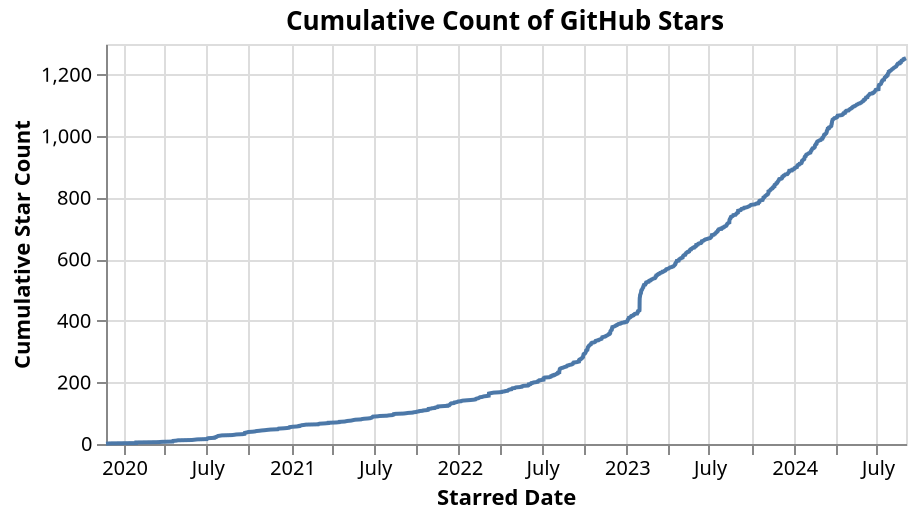 {"config": {"view": {"continuousWidth": 400, "continuousHeight": 300}}, "data": {"name": "data-1881de38b6dc4cc176175444768f9354"}, "mark": "line", "encoding": {"tooltip": [{"field": "starredAt", "title": "Date", "type": "temporal"}, {"field": "cumulative_count", "title": "Cumulative Count", "type": "quantitative"}], "x": {"axis": {"title": "Starred Date"}, "field": "starredAt", "type": "temporal"}, "y": {"axis": {"title": "Cumulative Star Count"}, "field": "cumulative_count", "type": "quantitative"}}, "height": 200, "title": "Cumulative Count of GitHub Stars", "transform": [{"window": [{"op": "count", "as": "cumulative_count"}], "sort": [{"field": "starredAt"}]}], "$schema": "https://vega.github.io/schema/vega-lite/v4.17.0.json", "datasets": {"data-1881de38b6dc4cc176175444768f9354": [{"starredAt": "2019-11-24T11:53:49+00:00"}, {"starredAt": "2019-12-02T17:43:54+00:00"}, {"starredAt": "2020-01-29T11:51:42+00:00"}, {"starredAt": "2020-01-29T15:34:41+00:00"}, {"starredAt": "2020-01-29T16:07:53+00:00"}, {"starredAt": "2020-03-16T15:19:39+00:00"}, {"starredAt": "2020-03-25T11:19:59+00:00"}, {"starredAt": "2020-04-18T02:05:04+00:00"}, {"starredAt": "2020-04-18T12:23:40+00:00"}, {"starredAt": "2020-04-18T19:17:12+00:00"}, {"starredAt": "2020-04-26T02:24:30+00:00"}, {"starredAt": "2020-04-28T17:20:31+00:00"}, {"starredAt": "2020-05-29T20:05:55+00:00"}, {"starredAt": "2020-06-04T17:29:19+00:00"}, {"starredAt": "2020-06-10T07:50:57+00:00"}, {"starredAt": "2020-07-01T03:54:42+00:00"}, {"starredAt": "2020-07-01T11:02:05+00:00"}, {"starredAt": "2020-07-02T08:12:09+00:00"}, {"starredAt": "2020-07-04T23:20:23+00:00"}, {"starredAt": "2020-07-17T10:14:14+00:00"}, {"starredAt": "2020-07-17T16:04:50+00:00"}, {"starredAt": "2020-07-20T22:41:55+00:00"}, {"starredAt": "2020-07-21T04:59:47+00:00"}, {"starredAt": "2020-07-23T02:08:31+00:00"}, {"starredAt": "2020-07-24T10:11:41+00:00"}, {"starredAt": "2020-07-25T11:46:58+00:00"}, {"starredAt": "2020-07-29T22:35:40+00:00"}, {"starredAt": "2020-08-03T03:24:00+00:00"}, {"starredAt": "2020-08-25T03:27:37+00:00"}, {"starredAt": "2020-08-30T13:59:05+00:00"}, {"starredAt": "2020-09-03T12:06:56+00:00"}, {"starredAt": "2020-09-17T09:02:50+00:00"}, {"starredAt": "2020-09-21T10:25:45+00:00"}, {"starredAt": "2020-09-21T13:32:43+00:00"}, {"starredAt": "2020-09-21T14:41:49+00:00"}, {"starredAt": "2020-09-21T20:22:27+00:00"}, {"starredAt": "2020-09-24T13:37:59+00:00"}, {"starredAt": "2020-09-27T19:31:02+00:00"}, {"starredAt": "2020-09-29T15:12:34+00:00"}, {"starredAt": "2020-10-09T08:32:19+00:00"}, {"starredAt": "2020-10-14T19:35:54+00:00"}, {"starredAt": "2020-10-16T18:42:21+00:00"}, {"starredAt": "2020-10-23T14:55:22+00:00"}, {"starredAt": "2020-10-28T17:22:25+00:00"}, {"starredAt": "2020-11-05T06:59:55+00:00"}, {"starredAt": "2020-11-10T19:29:33+00:00"}, {"starredAt": "2020-11-17T15:52:01+00:00"}, {"starredAt": "2020-12-03T03:41:34+00:00"}, {"starredAt": "2020-12-03T20:57:41+00:00"}, {"starredAt": "2020-12-04T16:46:02+00:00"}, {"starredAt": "2020-12-15T16:59:49+00:00"}, {"starredAt": "2020-12-23T07:43:05+00:00"}, {"starredAt": "2020-12-27T20:50:23+00:00"}, {"starredAt": "2020-12-29T09:57:35+00:00"}, {"starredAt": "2020-12-29T13:32:56+00:00"}, {"starredAt": "2021-01-04T02:42:34+00:00"}, {"starredAt": "2021-01-13T17:10:13+00:00"}, {"starredAt": "2021-01-18T13:34:47+00:00"}, {"starredAt": "2021-01-18T16:13:38+00:00"}, {"starredAt": "2021-01-22T09:49:44+00:00"}, {"starredAt": "2021-01-23T22:57:08+00:00"}, {"starredAt": "2021-01-29T12:54:24+00:00"}, {"starredAt": "2021-02-02T12:59:26+00:00"}, {"starredAt": "2021-03-01T03:33:12+00:00"}, {"starredAt": "2021-03-01T14:23:35+00:00"}, {"starredAt": "2021-03-04T01:59:25+00:00"}, {"starredAt": "2021-03-15T18:28:19+00:00"}, {"starredAt": "2021-03-23T09:41:47+00:00"}, {"starredAt": "2021-03-23T12:40:43+00:00"}, {"starredAt": "2021-04-09T14:20:32+00:00"}, {"starredAt": "2021-04-16T02:03:36+00:00"}, {"starredAt": "2021-04-16T09:42:59+00:00"}, {"starredAt": "2021-04-27T19:12:35+00:00"}, {"starredAt": "2021-04-30T13:59:48+00:00"}, {"starredAt": "2021-05-04T03:34:21+00:00"}, {"starredAt": "2021-05-11T09:09:34+00:00"}, {"starredAt": "2021-05-14T13:40:09+00:00"}, {"starredAt": "2021-05-17T07:51:43+00:00"}, {"starredAt": "2021-05-21T09:06:47+00:00"}, {"starredAt": "2021-06-02T11:15:21+00:00"}, {"starredAt": "2021-06-04T03:37:28+00:00"}, {"starredAt": "2021-06-08T16:16:45+00:00"}, {"starredAt": "2021-06-17T09:38:35+00:00"}, {"starredAt": "2021-06-22T19:16:52+00:00"}, {"starredAt": "2021-06-24T07:54:38+00:00"}, {"starredAt": "2021-06-26T08:39:19+00:00"}, {"starredAt": "2021-06-26T20:10:33+00:00"}, {"starredAt": "2021-06-27T12:20:28+00:00"}, {"starredAt": "2021-06-28T08:03:05+00:00"}, {"starredAt": "2021-07-08T17:26:29+00:00"}, {"starredAt": "2021-07-12T22:54:23+00:00"}, {"starredAt": "2021-07-29T05:53:50+00:00"}, {"starredAt": "2021-08-01T19:22:36+00:00"}, {"starredAt": "2021-08-09T21:31:21+00:00"}, {"starredAt": "2021-08-11T17:02:26+00:00"}, {"starredAt": "2021-08-11T17:02:51+00:00"}, {"starredAt": "2021-08-12T06:11:47+00:00"}, {"starredAt": "2021-08-16T13:14:11+00:00"}, {"starredAt": "2021-09-03T09:38:27+00:00"}, {"starredAt": "2021-09-08T15:26:04+00:00"}, {"starredAt": "2021-09-12T23:18:35+00:00"}, {"starredAt": "2021-09-23T05:47:53+00:00"}, {"starredAt": "2021-09-24T14:01:24+00:00"}, {"starredAt": "2021-09-30T19:12:20+00:00"}, {"starredAt": "2021-10-01T21:07:44+00:00"}, {"starredAt": "2021-10-06T10:55:06+00:00"}, {"starredAt": "2021-10-07T08:29:10+00:00"}, {"starredAt": "2021-10-14T17:38:05+00:00"}, {"starredAt": "2021-10-15T20:34:22+00:00"}, {"starredAt": "2021-10-23T03:26:41+00:00"}, {"starredAt": "2021-10-26T21:23:17+00:00"}, {"starredAt": "2021-10-27T08:26:14+00:00"}, {"starredAt": "2021-10-27T11:20:06+00:00"}, {"starredAt": "2021-10-27T14:33:28+00:00"}, {"starredAt": "2021-11-01T20:50:50+00:00"}, {"starredAt": "2021-11-03T11:05:52+00:00"}, {"starredAt": "2021-11-10T01:40:26+00:00"}, {"starredAt": "2021-11-10T09:41:12+00:00"}, {"starredAt": "2021-11-12T21:15:57+00:00"}, {"starredAt": "2021-11-16T10:32:17+00:00"}, {"starredAt": "2021-11-16T16:08:38+00:00"}, {"starredAt": "2021-11-17T02:34:19+00:00"}, {"starredAt": "2021-11-26T17:06:46+00:00"}, {"starredAt": "2021-12-07T19:20:15+00:00"}, {"starredAt": "2021-12-07T23:16:44+00:00"}, {"starredAt": "2021-12-11T22:59:25+00:00"}, {"starredAt": "2021-12-12T13:34:49+00:00"}, {"starredAt": "2021-12-12T23:09:20+00:00"}, {"starredAt": "2021-12-13T14:54:41+00:00"}, {"starredAt": "2021-12-14T14:15:57+00:00"}, {"starredAt": "2021-12-14T19:51:50+00:00"}, {"starredAt": "2021-12-15T20:23:36+00:00"}, {"starredAt": "2021-12-21T22:27:59+00:00"}, {"starredAt": "2021-12-23T07:52:29+00:00"}, {"starredAt": "2021-12-23T12:21:48+00:00"}, {"starredAt": "2021-12-27T14:20:13+00:00"}, {"starredAt": "2021-12-29T18:12:51+00:00"}, {"starredAt": "2021-12-30T16:51:38+00:00"}, {"starredAt": "2022-01-06T15:38:56+00:00"}, {"starredAt": "2022-01-07T06:59:20+00:00"}, {"starredAt": "2022-01-10T11:04:09+00:00"}, {"starredAt": "2022-01-18T16:22:18+00:00"}, {"starredAt": "2022-01-27T16:08:46+00:00"}, {"starredAt": "2022-02-03T07:31:37+00:00"}, {"starredAt": "2022-02-07T02:55:14+00:00"}, {"starredAt": "2022-02-07T20:54:41+00:00"}, {"starredAt": "2022-02-08T05:41:19+00:00"}, {"starredAt": "2022-02-10T14:37:52+00:00"}, {"starredAt": "2022-02-13T12:17:43+00:00"}, {"starredAt": "2022-02-14T16:10:24+00:00"}, {"starredAt": "2022-02-15T12:14:28+00:00"}, {"starredAt": "2022-02-16T18:07:26+00:00"}, {"starredAt": "2022-02-21T15:43:24+00:00"}, {"starredAt": "2022-02-23T04:55:01+00:00"}, {"starredAt": "2022-02-25T16:55:23+00:00"}, {"starredAt": "2022-03-03T19:28:58+00:00"}, {"starredAt": "2022-03-07T17:09:38+00:00"}, {"starredAt": "2022-03-07T17:16:33+00:00"}, {"starredAt": "2022-03-07T19:58:05+00:00"}, {"starredAt": "2022-03-07T20:02:28+00:00"}, {"starredAt": "2022-03-07T20:05:50+00:00"}, {"starredAt": "2022-03-08T03:51:10+00:00"}, {"starredAt": "2022-03-08T07:08:21+00:00"}, {"starredAt": "2022-03-08T08:13:51+00:00"}, {"starredAt": "2022-03-11T11:30:04+00:00"}, {"starredAt": "2022-03-15T00:57:10+00:00"}, {"starredAt": "2022-03-18T13:52:03+00:00"}, {"starredAt": "2022-03-30T06:38:29+00:00"}, {"starredAt": "2022-04-05T11:57:49+00:00"}, {"starredAt": "2022-04-06T04:14:58+00:00"}, {"starredAt": "2022-04-11T15:11:20+00:00"}, {"starredAt": "2022-04-12T15:42:38+00:00"}, {"starredAt": "2022-04-17T22:28:53+00:00"}, {"starredAt": "2022-04-18T14:37:04+00:00"}, {"starredAt": "2022-04-19T07:19:17+00:00"}, {"starredAt": "2022-04-20T12:12:24+00:00"}, {"starredAt": "2022-04-22T06:46:07+00:00"}, {"starredAt": "2022-04-26T05:59:49+00:00"}, {"starredAt": "2022-04-26T12:25:07+00:00"}, {"starredAt": "2022-04-27T14:44:24+00:00"}, {"starredAt": "2022-04-28T07:28:25+00:00"}, {"starredAt": "2022-05-03T20:44:24+00:00"}, {"starredAt": "2022-05-04T13:46:29+00:00"}, {"starredAt": "2022-05-06T08:30:32+00:00"}, {"starredAt": "2022-05-14T09:05:24+00:00"}, {"starredAt": "2022-05-18T11:55:02+00:00"}, {"starredAt": "2022-05-18T14:59:54+00:00"}, {"starredAt": "2022-05-20T08:51:00+00:00"}, {"starredAt": "2022-05-22T10:47:44+00:00"}, {"starredAt": "2022-06-01T16:30:58+00:00"}, {"starredAt": "2022-06-02T21:47:15+00:00"}, {"starredAt": "2022-06-03T02:41:52+00:00"}, {"starredAt": "2022-06-03T09:59:42+00:00"}, {"starredAt": "2022-06-03T10:16:04+00:00"}, {"starredAt": "2022-06-07T05:11:00+00:00"}, {"starredAt": "2022-06-07T13:51:04+00:00"}, {"starredAt": "2022-06-08T21:21:53+00:00"}, {"starredAt": "2022-06-09T01:11:20+00:00"}, {"starredAt": "2022-06-12T14:10:57+00:00"}, {"starredAt": "2022-06-13T10:05:25+00:00"}, {"starredAt": "2022-06-18T16:26:35+00:00"}, {"starredAt": "2022-06-22T01:37:51+00:00"}, {"starredAt": "2022-06-22T03:36:33+00:00"}, {"starredAt": "2022-06-22T16:18:51+00:00"}, {"starredAt": "2022-06-24T18:15:09+00:00"}, {"starredAt": "2022-06-24T20:16:11+00:00"}, {"starredAt": "2022-06-25T15:11:40+00:00"}, {"starredAt": "2022-06-30T22:03:32+00:00"}, {"starredAt": "2022-07-05T06:13:35+00:00"}, {"starredAt": "2022-07-05T06:42:30+00:00"}, {"starredAt": "2022-07-05T08:57:23+00:00"}, {"starredAt": "2022-07-05T09:07:52+00:00"}, {"starredAt": "2022-07-05T11:51:33+00:00"}, {"starredAt": "2022-07-05T11:52:07+00:00"}, {"starredAt": "2022-07-06T18:12:01+00:00"}, {"starredAt": "2022-07-07T16:41:11+00:00"}, {"starredAt": "2022-07-18T00:14:56+00:00"}, {"starredAt": "2022-07-19T23:47:35+00:00"}, {"starredAt": "2022-07-21T20:45:36+00:00"}, {"starredAt": "2022-07-22T10:44:23+00:00"}, {"starredAt": "2022-07-22T10:50:22+00:00"}, {"starredAt": "2022-07-25T12:30:09+00:00"}, {"starredAt": "2022-07-25T13:55:59+00:00"}, {"starredAt": "2022-07-28T14:58:48+00:00"}, {"starredAt": "2022-07-28T17:21:58+00:00"}, {"starredAt": "2022-07-31T16:12:36+00:00"}, {"starredAt": "2022-08-02T04:05:24+00:00"}, {"starredAt": "2022-08-02T14:29:08+00:00"}, {"starredAt": "2022-08-04T20:10:58+00:00"}, {"starredAt": "2022-08-04T20:21:46+00:00"}, {"starredAt": "2022-08-05T14:03:30+00:00"}, {"starredAt": "2022-08-05T17:46:15+00:00"}, {"starredAt": "2022-08-08T12:41:41+00:00"}, {"starredAt": "2022-08-08T12:54:32+00:00"}, {"starredAt": "2022-08-08T16:31:13+00:00"}, {"starredAt": "2022-08-08T17:28:33+00:00"}, {"starredAt": "2022-08-08T21:06:33+00:00"}, {"starredAt": "2022-08-08T21:56:35+00:00"}, {"starredAt": "2022-08-08T23:57:36+00:00"}, {"starredAt": "2022-08-09T04:33:11+00:00"}, {"starredAt": "2022-08-09T11:20:33+00:00"}, {"starredAt": "2022-08-09T13:12:08+00:00"}, {"starredAt": "2022-08-09T17:39:24+00:00"}, {"starredAt": "2022-08-09T19:57:25+00:00"}, {"starredAt": "2022-08-10T10:31:42+00:00"}, {"starredAt": "2022-08-12T16:10:25+00:00"}, {"starredAt": "2022-08-13T12:55:40+00:00"}, {"starredAt": "2022-08-16T22:28:38+00:00"}, {"starredAt": "2022-08-18T00:54:42+00:00"}, {"starredAt": "2022-08-19T18:56:57+00:00"}, {"starredAt": "2022-08-22T02:26:47+00:00"}, {"starredAt": "2022-08-24T12:00:19+00:00"}, {"starredAt": "2022-08-25T06:56:44+00:00"}, {"starredAt": "2022-08-25T09:06:19+00:00"}, {"starredAt": "2022-08-26T07:20:28+00:00"}, {"starredAt": "2022-08-29T14:22:02+00:00"}, {"starredAt": "2022-08-30T17:22:33+00:00"}, {"starredAt": "2022-09-03T10:49:08+00:00"}, {"starredAt": "2022-09-05T13:12:46+00:00"}, {"starredAt": "2022-09-06T16:06:47+00:00"}, {"starredAt": "2022-09-06T17:23:31+00:00"}, {"starredAt": "2022-09-07T13:20:53+00:00"}, {"starredAt": "2022-09-07T20:27:29+00:00"}, {"starredAt": "2022-09-09T16:37:02+00:00"}, {"starredAt": "2022-09-09T19:46:48+00:00"}, {"starredAt": "2022-09-15T13:38:50+00:00"}, {"starredAt": "2022-09-18T04:09:16+00:00"}, {"starredAt": "2022-09-20T11:38:35+00:00"}, {"starredAt": "2022-09-20T12:21:37+00:00"}, {"starredAt": "2022-09-20T12:46:55+00:00"}, {"starredAt": "2022-09-20T13:07:34+00:00"}, {"starredAt": "2022-09-20T16:09:21+00:00"}, {"starredAt": "2022-09-20T17:23:28+00:00"}, {"starredAt": "2022-09-21T04:40:52+00:00"}, {"starredAt": "2022-09-24T05:46:56+00:00"}, {"starredAt": "2022-09-24T20:56:19+00:00"}, {"starredAt": "2022-09-24T22:44:41+00:00"}, {"starredAt": "2022-09-26T12:11:08+00:00"}, {"starredAt": "2022-09-26T17:35:10+00:00"}, {"starredAt": "2022-09-27T11:21:22+00:00"}, {"starredAt": "2022-09-28T09:51:23+00:00"}, {"starredAt": "2022-09-28T12:10:02+00:00"}, {"starredAt": "2022-09-29T09:46:05+00:00"}, {"starredAt": "2022-09-29T09:59:37+00:00"}, {"starredAt": "2022-09-29T13:09:40+00:00"}, {"starredAt": "2022-09-29T15:48:59+00:00"}, {"starredAt": "2022-09-29T20:20:57+00:00"}, {"starredAt": "2022-09-30T04:51:18+00:00"}, {"starredAt": "2022-09-30T05:38:06+00:00"}, {"starredAt": "2022-09-30T08:50:09+00:00"}, {"starredAt": "2022-09-30T10:16:47+00:00"}, {"starredAt": "2022-09-30T16:43:21+00:00"}, {"starredAt": "2022-10-01T10:20:32+00:00"}, {"starredAt": "2022-10-03T13:22:31+00:00"}, {"starredAt": "2022-10-04T01:14:58+00:00"}, {"starredAt": "2022-10-04T09:38:13+00:00"}, {"starredAt": "2022-10-04T18:33:24+00:00"}, {"starredAt": "2022-10-05T05:30:23+00:00"}, {"starredAt": "2022-10-05T09:43:09+00:00"}, {"starredAt": "2022-10-05T14:07:31+00:00"}, {"starredAt": "2022-10-05T22:25:43+00:00"}, {"starredAt": "2022-10-06T01:24:35+00:00"}, {"starredAt": "2022-10-06T01:39:18+00:00"}, {"starredAt": "2022-10-06T03:27:33+00:00"}, {"starredAt": "2022-10-06T19:28:09+00:00"}, {"starredAt": "2022-10-08T21:22:15+00:00"}, {"starredAt": "2022-10-09T00:41:29+00:00"}, {"starredAt": "2022-10-09T04:21:32+00:00"}, {"starredAt": "2022-10-09T06:36:29+00:00"}, {"starredAt": "2022-10-09T07:13:28+00:00"}, {"starredAt": "2022-10-09T15:22:53+00:00"}, {"starredAt": "2022-10-09T15:30:39+00:00"}, {"starredAt": "2022-10-09T17:03:41+00:00"}, {"starredAt": "2022-10-09T21:30:54+00:00"}, {"starredAt": "2022-10-10T02:47:23+00:00"}, {"starredAt": "2022-10-11T00:42:12+00:00"}, {"starredAt": "2022-10-11T14:01:16+00:00"}, {"starredAt": "2022-10-11T19:10:43+00:00"}, {"starredAt": "2022-10-12T09:11:54+00:00"}, {"starredAt": "2022-10-12T15:04:40+00:00"}, {"starredAt": "2022-10-13T13:47:53+00:00"}, {"starredAt": "2022-10-14T14:44:42+00:00"}, {"starredAt": "2022-10-15T04:41:13+00:00"}, {"starredAt": "2022-10-16T12:04:29+00:00"}, {"starredAt": "2022-10-16T15:38:04+00:00"}, {"starredAt": "2022-10-17T00:35:39+00:00"}, {"starredAt": "2022-10-17T14:16:31+00:00"}, {"starredAt": "2022-10-17T14:38:30+00:00"}, {"starredAt": "2022-10-18T14:07:40+00:00"}, {"starredAt": "2022-10-22T19:25:23+00:00"}, {"starredAt": "2022-10-24T16:32:48+00:00"}, {"starredAt": "2022-10-25T19:03:54+00:00"}, {"starredAt": "2022-10-25T23:43:08+00:00"}, {"starredAt": "2022-10-26T16:09:58+00:00"}, {"starredAt": "2022-10-26T20:48:56+00:00"}, {"starredAt": "2022-10-28T22:15:08+00:00"}, {"starredAt": "2022-11-01T12:13:28+00:00"}, {"starredAt": "2022-11-01T18:32:22+00:00"}, {"starredAt": "2022-11-03T12:42:17+00:00"}, {"starredAt": "2022-11-05T15:40:55+00:00"}, {"starredAt": "2022-11-06T22:56:25+00:00"}, {"starredAt": "2022-11-08T22:07:38+00:00"}, {"starredAt": "2022-11-09T04:20:58+00:00"}, {"starredAt": "2022-11-09T06:38:59+00:00"}, {"starredAt": "2022-11-09T16:29:37+00:00"}, {"starredAt": "2022-11-10T09:45:39+00:00"}, {"starredAt": "2022-11-10T13:13:00+00:00"}, {"starredAt": "2022-11-12T21:07:11+00:00"}, {"starredAt": "2022-11-16T09:29:50+00:00"}, {"starredAt": "2022-11-17T16:54:38+00:00"}, {"starredAt": "2022-11-18T00:03:22+00:00"}, {"starredAt": "2022-11-19T09:56:37+00:00"}, {"starredAt": "2022-11-21T01:16:36+00:00"}, {"starredAt": "2022-11-22T02:06:40+00:00"}, {"starredAt": "2022-11-22T20:30:14+00:00"}, {"starredAt": "2022-11-24T10:55:09+00:00"}, {"starredAt": "2022-11-24T11:00:28+00:00"}, {"starredAt": "2022-11-24T21:08:51+00:00"}, {"starredAt": "2022-11-27T04:45:18+00:00"}, {"starredAt": "2022-11-27T14:35:40+00:00"}, {"starredAt": "2022-11-27T16:38:48+00:00"}, {"starredAt": "2022-11-27T18:36:26+00:00"}, {"starredAt": "2022-11-27T18:49:03+00:00"}, {"starredAt": "2022-11-27T19:57:32+00:00"}, {"starredAt": "2022-11-27T20:20:16+00:00"}, {"starredAt": "2022-11-27T23:48:20+00:00"}, {"starredAt": "2022-11-28T06:06:29+00:00"}, {"starredAt": "2022-11-28T21:28:09+00:00"}, {"starredAt": "2022-11-29T13:58:42+00:00"}, {"starredAt": "2022-11-29T19:14:37+00:00"}, {"starredAt": "2022-12-01T00:46:35+00:00"}, {"starredAt": "2022-12-01T07:12:43+00:00"}, {"starredAt": "2022-12-01T08:32:17+00:00"}, {"starredAt": "2022-12-01T09:23:51+00:00"}, {"starredAt": "2022-12-01T13:05:40+00:00"}, {"starredAt": "2022-12-01T14:34:52+00:00"}, {"starredAt": "2022-12-01T14:43:30+00:00"}, {"starredAt": "2022-12-01T20:36:04+00:00"}, {"starredAt": "2022-12-02T07:07:05+00:00"}, {"starredAt": "2022-12-02T09:16:16+00:00"}, {"starredAt": "2022-12-04T15:58:38+00:00"}, {"starredAt": "2022-12-06T12:40:49+00:00"}, {"starredAt": "2022-12-07T22:54:58+00:00"}, {"starredAt": "2022-12-09T04:01:15+00:00"}, {"starredAt": "2022-12-09T16:58:41+00:00"}, {"starredAt": "2022-12-11T19:30:52+00:00"}, {"starredAt": "2022-12-11T22:47:19+00:00"}, {"starredAt": "2022-12-13T04:53:59+00:00"}, {"starredAt": "2022-12-14T18:10:14+00:00"}, {"starredAt": "2022-12-15T12:31:05+00:00"}, {"starredAt": "2022-12-19T18:35:24+00:00"}, {"starredAt": "2022-12-21T05:07:05+00:00"}, {"starredAt": "2022-12-21T08:06:28+00:00"}, {"starredAt": "2022-12-23T09:39:14+00:00"}, {"starredAt": "2022-12-28T15:09:46+00:00"}, {"starredAt": "2022-12-28T23:19:19+00:00"}, {"starredAt": "2023-01-02T15:40:42+00:00"}, {"starredAt": "2023-01-03T08:54:35+00:00"}, {"starredAt": "2023-01-03T17:59:49+00:00"}, {"starredAt": "2023-01-03T20:02:55+00:00"}, {"starredAt": "2023-01-04T04:10:30+00:00"}, {"starredAt": "2023-01-04T14:59:51+00:00"}, {"starredAt": "2023-01-04T16:47:02+00:00"}, {"starredAt": "2023-01-04T22:11:06+00:00"}, {"starredAt": "2023-01-05T12:45:50+00:00"}, {"starredAt": "2023-01-06T06:02:31+00:00"}, {"starredAt": "2023-01-06T10:27:36+00:00"}, {"starredAt": "2023-01-07T01:26:43+00:00"}, {"starredAt": "2023-01-07T06:28:04+00:00"}, {"starredAt": "2023-01-07T08:16:43+00:00"}, {"starredAt": "2023-01-09T14:17:20+00:00"}, {"starredAt": "2023-01-10T16:25:45+00:00"}, {"starredAt": "2023-01-10T20:26:46+00:00"}, {"starredAt": "2023-01-12T01:03:56+00:00"}, {"starredAt": "2023-01-12T07:11:58+00:00"}, {"starredAt": "2023-01-12T15:10:05+00:00"}, {"starredAt": "2023-01-15T23:37:04+00:00"}, {"starredAt": "2023-01-17T08:23:17+00:00"}, {"starredAt": "2023-01-17T10:57:10+00:00"}, {"starredAt": "2023-01-17T13:49:34+00:00"}, {"starredAt": "2023-01-18T22:17:57+00:00"}, {"starredAt": "2023-01-20T05:54:37+00:00"}, {"starredAt": "2023-01-20T12:58:53+00:00"}, {"starredAt": "2023-01-25T05:22:13+00:00"}, {"starredAt": "2023-01-25T08:45:37+00:00"}, {"starredAt": "2023-01-25T12:20:12+00:00"}, {"starredAt": "2023-01-25T18:26:08+00:00"}, {"starredAt": "2023-01-26T19:38:03+00:00"}, {"starredAt": "2023-01-26T20:13:50+00:00"}, {"starredAt": "2023-01-26T21:15:45+00:00"}, {"starredAt": "2023-01-26T22:36:21+00:00"}, {"starredAt": "2023-01-27T05:53:37+00:00"}, {"starredAt": "2023-01-28T21:16:54+00:00"}, {"starredAt": "2023-01-30T09:52:17+00:00"}, {"starredAt": "2023-01-30T13:14:05+00:00"}, {"starredAt": "2023-01-30T13:42:16+00:00"}, {"starredAt": "2023-01-30T13:57:59+00:00"}, {"starredAt": "2023-01-30T14:16:20+00:00"}, {"starredAt": "2023-01-30T14:24:29+00:00"}, {"starredAt": "2023-01-30T14:48:11+00:00"}, {"starredAt": "2023-01-30T15:02:57+00:00"}, {"starredAt": "2023-01-30T15:30:35+00:00"}, {"starredAt": "2023-01-30T15:32:51+00:00"}, {"starredAt": "2023-01-30T15:40:47+00:00"}, {"starredAt": "2023-01-30T15:42:16+00:00"}, {"starredAt": "2023-01-30T15:53:29+00:00"}, {"starredAt": "2023-01-30T16:00:47+00:00"}, {"starredAt": "2023-01-30T16:02:17+00:00"}, {"starredAt": "2023-01-30T16:07:43+00:00"}, {"starredAt": "2023-01-30T16:13:02+00:00"}, {"starredAt": "2023-01-30T16:24:56+00:00"}, {"starredAt": "2023-01-30T16:50:37+00:00"}, {"starredAt": "2023-01-30T17:16:36+00:00"}, {"starredAt": "2023-01-30T17:19:09+00:00"}, {"starredAt": "2023-01-30T17:24:38+00:00"}, {"starredAt": "2023-01-30T17:28:59+00:00"}, {"starredAt": "2023-01-30T17:40:55+00:00"}, {"starredAt": "2023-01-30T17:50:31+00:00"}, {"starredAt": "2023-01-30T17:52:28+00:00"}, {"starredAt": "2023-01-30T17:58:11+00:00"}, {"starredAt": "2023-01-30T17:59:09+00:00"}, {"starredAt": "2023-01-30T19:01:10+00:00"}, {"starredAt": "2023-01-30T19:05:27+00:00"}, {"starredAt": "2023-01-30T19:06:47+00:00"}, {"starredAt": "2023-01-30T19:22:42+00:00"}, {"starredAt": "2023-01-30T19:30:27+00:00"}, {"starredAt": "2023-01-30T19:57:08+00:00"}, {"starredAt": "2023-01-30T20:43:21+00:00"}, {"starredAt": "2023-01-30T21:06:08+00:00"}, {"starredAt": "2023-01-30T21:39:39+00:00"}, {"starredAt": "2023-01-30T22:07:24+00:00"}, {"starredAt": "2023-01-30T23:01:41+00:00"}, {"starredAt": "2023-01-30T23:34:02+00:00"}, {"starredAt": "2023-01-31T00:49:20+00:00"}, {"starredAt": "2023-01-31T01:03:13+00:00"}, {"starredAt": "2023-01-31T04:50:47+00:00"}, {"starredAt": "2023-01-31T07:33:17+00:00"}, {"starredAt": "2023-01-31T10:46:13+00:00"}, {"starredAt": "2023-01-31T12:14:03+00:00"}, {"starredAt": "2023-01-31T15:24:18+00:00"}, {"starredAt": "2023-01-31T16:34:15+00:00"}, {"starredAt": "2023-01-31T17:02:42+00:00"}, {"starredAt": "2023-01-31T17:15:54+00:00"}, {"starredAt": "2023-01-31T19:28:33+00:00"}, {"starredAt": "2023-02-01T04:54:34+00:00"}, {"starredAt": "2023-02-01T07:25:36+00:00"}, {"starredAt": "2023-02-01T15:05:11+00:00"}, {"starredAt": "2023-02-01T19:17:08+00:00"}, {"starredAt": "2023-02-01T23:43:11+00:00"}, {"starredAt": "2023-02-02T14:37:51+00:00"}, {"starredAt": "2023-02-02T15:55:02+00:00"}, {"starredAt": "2023-02-02T16:30:02+00:00"}, {"starredAt": "2023-02-02T20:29:49+00:00"}, {"starredAt": "2023-02-02T21:54:59+00:00"}, {"starredAt": "2023-02-03T02:22:18+00:00"}, {"starredAt": "2023-02-03T02:32:26+00:00"}, {"starredAt": "2023-02-03T02:46:49+00:00"}, {"starredAt": "2023-02-03T05:59:35+00:00"}, {"starredAt": "2023-02-03T13:34:11+00:00"}, {"starredAt": "2023-02-03T18:00:59+00:00"}, {"starredAt": "2023-02-04T18:28:15+00:00"}, {"starredAt": "2023-02-04T22:32:56+00:00"}, {"starredAt": "2023-02-05T10:46:29+00:00"}, {"starredAt": "2023-02-05T12:49:45+00:00"}, {"starredAt": "2023-02-05T21:45:11+00:00"}, {"starredAt": "2023-02-06T07:04:18+00:00"}, {"starredAt": "2023-02-06T13:15:09+00:00"}, {"starredAt": "2023-02-06T19:12:09+00:00"}, {"starredAt": "2023-02-07T13:55:17+00:00"}, {"starredAt": "2023-02-07T14:13:17+00:00"}, {"starredAt": "2023-02-07T22:04:07+00:00"}, {"starredAt": "2023-02-07T22:24:04+00:00"}, {"starredAt": "2023-02-08T10:30:39+00:00"}, {"starredAt": "2023-02-08T14:39:50+00:00"}, {"starredAt": "2023-02-08T14:57:55+00:00"}, {"starredAt": "2023-02-08T23:16:56+00:00"}, {"starredAt": "2023-02-09T05:12:01+00:00"}, {"starredAt": "2023-02-11T16:58:49+00:00"}, {"starredAt": "2023-02-11T18:29:28+00:00"}, {"starredAt": "2023-02-12T21:13:00+00:00"}, {"starredAt": "2023-02-13T08:51:41+00:00"}, {"starredAt": "2023-02-13T08:54:00+00:00"}, {"starredAt": "2023-02-13T12:13:18+00:00"}, {"starredAt": "2023-02-13T13:15:29+00:00"}, {"starredAt": "2023-02-13T20:34:03+00:00"}, {"starredAt": "2023-02-15T17:07:51+00:00"}, {"starredAt": "2023-02-18T13:51:47+00:00"}, {"starredAt": "2023-02-18T14:16:21+00:00"}, {"starredAt": "2023-02-19T19:02:56+00:00"}, {"starredAt": "2023-02-21T10:57:22+00:00"}, {"starredAt": "2023-02-21T11:27:39+00:00"}, {"starredAt": "2023-02-23T17:21:38+00:00"}, {"starredAt": "2023-02-23T20:48:05+00:00"}, {"starredAt": "2023-02-24T17:23:50+00:00"}, {"starredAt": "2023-02-26T07:44:32+00:00"}, {"starredAt": "2023-02-27T19:24:06+00:00"}, {"starredAt": "2023-02-28T18:09:05+00:00"}, {"starredAt": "2023-03-02T12:52:56+00:00"}, {"starredAt": "2023-03-05T05:59:22+00:00"}, {"starredAt": "2023-03-05T20:52:48+00:00"}, {"starredAt": "2023-03-05T22:47:53+00:00"}, {"starredAt": "2023-03-06T11:56:08+00:00"}, {"starredAt": "2023-03-06T14:03:56+00:00"}, {"starredAt": "2023-03-06T15:47:39+00:00"}, {"starredAt": "2023-03-07T17:32:58+00:00"}, {"starredAt": "2023-03-07T20:56:24+00:00"}, {"starredAt": "2023-03-08T04:25:59+00:00"}, {"starredAt": "2023-03-08T06:22:02+00:00"}, {"starredAt": "2023-03-10T14:22:21+00:00"}, {"starredAt": "2023-03-11T08:11:49+00:00"}, {"starredAt": "2023-03-11T10:47:30+00:00"}, {"starredAt": "2023-03-13T05:56:54+00:00"}, {"starredAt": "2023-03-13T08:08:33+00:00"}, {"starredAt": "2023-03-15T10:20:25+00:00"}, {"starredAt": "2023-03-15T15:52:30+00:00"}, {"starredAt": "2023-03-16T06:57:30+00:00"}, {"starredAt": "2023-03-19T05:49:42+00:00"}, {"starredAt": "2023-03-20T16:18:18+00:00"}, {"starredAt": "2023-03-20T17:24:26+00:00"}, {"starredAt": "2023-03-21T05:27:31+00:00"}, {"starredAt": "2023-03-24T16:49:05+00:00"}, {"starredAt": "2023-03-25T17:58:46+00:00"}, {"starredAt": "2023-03-26T04:42:55+00:00"}, {"starredAt": "2023-03-28T04:24:29+00:00"}, {"starredAt": "2023-03-28T08:58:23+00:00"}, {"starredAt": "2023-03-28T15:55:02+00:00"}, {"starredAt": "2023-03-29T11:33:01+00:00"}, {"starredAt": "2023-03-29T21:18:36+00:00"}, {"starredAt": "2023-04-01T02:28:09+00:00"}, {"starredAt": "2023-04-03T13:06:34+00:00"}, {"starredAt": "2023-04-04T10:16:33+00:00"}, {"starredAt": "2023-04-05T08:44:49+00:00"}, {"starredAt": "2023-04-06T09:02:30+00:00"}, {"starredAt": "2023-04-07T10:20:42+00:00"}, {"starredAt": "2023-04-10T16:37:09+00:00"}, {"starredAt": "2023-04-11T12:17:56+00:00"}, {"starredAt": "2023-04-14T02:23:27+00:00"}, {"starredAt": "2023-04-14T19:08:22+00:00"}, {"starredAt": "2023-04-15T08:39:52+00:00"}, {"starredAt": "2023-04-16T06:35:07+00:00"}, {"starredAt": "2023-04-16T18:25:34+00:00"}, {"starredAt": "2023-04-17T10:27:19+00:00"}, {"starredAt": "2023-04-18T01:41:26+00:00"}, {"starredAt": "2023-04-18T02:06:45+00:00"}, {"starredAt": "2023-04-18T17:58:06+00:00"}, {"starredAt": "2023-04-18T18:16:46+00:00"}, {"starredAt": "2023-04-18T18:41:15+00:00"}, {"starredAt": "2023-04-19T10:09:22+00:00"}, {"starredAt": "2023-04-19T16:18:04+00:00"}, {"starredAt": "2023-04-19T22:57:28+00:00"}, {"starredAt": "2023-04-20T09:07:06+00:00"}, {"starredAt": "2023-04-21T03:46:35+00:00"}, {"starredAt": "2023-04-21T13:55:17+00:00"}, {"starredAt": "2023-04-22T02:32:57+00:00"}, {"starredAt": "2023-04-22T03:20:11+00:00"}, {"starredAt": "2023-04-25T23:34:03+00:00"}, {"starredAt": "2023-04-26T04:24:19+00:00"}, {"starredAt": "2023-04-26T12:07:45+00:00"}, {"starredAt": "2023-04-26T14:27:01+00:00"}, {"starredAt": "2023-04-26T19:34:21+00:00"}, {"starredAt": "2023-04-27T17:14:58+00:00"}, {"starredAt": "2023-04-28T23:37:49+00:00"}, {"starredAt": "2023-04-30T14:45:32+00:00"}, {"starredAt": "2023-04-30T21:48:37+00:00"}, {"starredAt": "2023-05-02T14:56:46+00:00"}, {"starredAt": "2023-05-04T10:25:55+00:00"}, {"starredAt": "2023-05-04T12:31:04+00:00"}, {"starredAt": "2023-05-04T15:35:02+00:00"}, {"starredAt": "2023-05-04T23:12:48+00:00"}, {"starredAt": "2023-05-05T04:57:34+00:00"}, {"starredAt": "2023-05-05T12:21:47+00:00"}, {"starredAt": "2023-05-06T10:23:20+00:00"}, {"starredAt": "2023-05-06T19:13:29+00:00"}, {"starredAt": "2023-05-07T21:13:34+00:00"}, {"starredAt": "2023-05-10T08:11:40+00:00"}, {"starredAt": "2023-05-10T13:15:22+00:00"}, {"starredAt": "2023-05-10T14:29:21+00:00"}, {"starredAt": "2023-05-10T17:28:42+00:00"}, {"starredAt": "2023-05-11T07:39:29+00:00"}, {"starredAt": "2023-05-12T02:04:47+00:00"}, {"starredAt": "2023-05-12T09:07:36+00:00"}, {"starredAt": "2023-05-13T22:49:43+00:00"}, {"starredAt": "2023-05-14T08:00:50+00:00"}, {"starredAt": "2023-05-16T09:20:45+00:00"}, {"starredAt": "2023-05-16T11:43:24+00:00"}, {"starredAt": "2023-05-18T16:35:36+00:00"}, {"starredAt": "2023-05-18T20:55:43+00:00"}, {"starredAt": "2023-05-19T08:41:33+00:00"}, {"starredAt": "2023-05-19T17:53:04+00:00"}, {"starredAt": "2023-05-20T04:57:44+00:00"}, {"starredAt": "2023-05-20T14:40:32+00:00"}, {"starredAt": "2023-05-22T14:13:47+00:00"}, {"starredAt": "2023-05-22T16:25:43+00:00"}, {"starredAt": "2023-05-22T22:00:29+00:00"}, {"starredAt": "2023-05-24T06:08:47+00:00"}, {"starredAt": "2023-05-25T09:53:54+00:00"}, {"starredAt": "2023-05-26T00:42:33+00:00"}, {"starredAt": "2023-05-29T01:39:36+00:00"}, {"starredAt": "2023-05-29T03:35:15+00:00"}, {"starredAt": "2023-05-29T11:04:04+00:00"}, {"starredAt": "2023-06-01T01:43:06+00:00"}, {"starredAt": "2023-06-01T23:58:32+00:00"}, {"starredAt": "2023-06-02T17:23:28+00:00"}, {"starredAt": "2023-06-02T18:05:02+00:00"}, {"starredAt": "2023-06-02T18:28:12+00:00"}, {"starredAt": "2023-06-03T10:35:23+00:00"}, {"starredAt": "2023-06-03T10:42:42+00:00"}, {"starredAt": "2023-06-06T18:24:17+00:00"}, {"starredAt": "2023-06-07T02:25:22+00:00"}, {"starredAt": "2023-06-07T12:44:28+00:00"}, {"starredAt": "2023-06-07T19:02:00+00:00"}, {"starredAt": "2023-06-09T11:26:11+00:00"}, {"starredAt": "2023-06-13T09:48:04+00:00"}, {"starredAt": "2023-06-14T07:28:39+00:00"}, {"starredAt": "2023-06-14T08:52:22+00:00"}, {"starredAt": "2023-06-14T15:27:28+00:00"}, {"starredAt": "2023-06-14T17:59:52+00:00"}, {"starredAt": "2023-06-15T11:44:45+00:00"}, {"starredAt": "2023-06-15T13:20:18+00:00"}, {"starredAt": "2023-06-17T16:51:55+00:00"}, {"starredAt": "2023-06-19T07:05:38+00:00"}, {"starredAt": "2023-06-20T02:31:07+00:00"}, {"starredAt": "2023-06-20T17:42:41+00:00"}, {"starredAt": "2023-06-22T14:49:12+00:00"}, {"starredAt": "2023-06-23T04:35:25+00:00"}, {"starredAt": "2023-06-25T16:31:13+00:00"}, {"starredAt": "2023-06-28T11:54:11+00:00"}, {"starredAt": "2023-06-29T17:04:30+00:00"}, {"starredAt": "2023-07-03T06:22:08+00:00"}, {"starredAt": "2023-07-03T16:19:40+00:00"}, {"starredAt": "2023-07-04T12:34:21+00:00"}, {"starredAt": "2023-07-05T11:23:06+00:00"}, {"starredAt": "2023-07-06T02:36:55+00:00"}, {"starredAt": "2023-07-06T04:59:22+00:00"}, {"starredAt": "2023-07-06T11:06:12+00:00"}, {"starredAt": "2023-07-06T21:48:39+00:00"}, {"starredAt": "2023-07-06T22:00:22+00:00"}, {"starredAt": "2023-07-07T10:59:54+00:00"}, {"starredAt": "2023-07-07T12:20:41+00:00"}, {"starredAt": "2023-07-11T05:34:18+00:00"}, {"starredAt": "2023-07-11T11:02:40+00:00"}, {"starredAt": "2023-07-12T13:45:17+00:00"}, {"starredAt": "2023-07-14T04:15:33+00:00"}, {"starredAt": "2023-07-14T10:44:40+00:00"}, {"starredAt": "2023-07-14T22:16:19+00:00"}, {"starredAt": "2023-07-15T17:25:56+00:00"}, {"starredAt": "2023-07-16T21:25:55+00:00"}, {"starredAt": "2023-07-17T14:45:44+00:00"}, {"starredAt": "2023-07-17T15:38:52+00:00"}, {"starredAt": "2023-07-18T23:52:03+00:00"}, {"starredAt": "2023-07-19T18:36:01+00:00"}, {"starredAt": "2023-07-19T21:36:36+00:00"}, {"starredAt": "2023-07-20T11:03:27+00:00"}, {"starredAt": "2023-07-20T12:58:40+00:00"}, {"starredAt": "2023-07-20T14:48:31+00:00"}, {"starredAt": "2023-07-21T16:12:27+00:00"}, {"starredAt": "2023-07-22T03:13:49+00:00"}, {"starredAt": "2023-07-22T13:14:01+00:00"}, {"starredAt": "2023-07-27T14:20:54+00:00"}, {"starredAt": "2023-07-27T15:58:34+00:00"}, {"starredAt": "2023-07-27T18:55:30+00:00"}, {"starredAt": "2023-07-30T08:30:11+00:00"}, {"starredAt": "2023-07-30T09:04:50+00:00"}, {"starredAt": "2023-07-31T05:07:11+00:00"}, {"starredAt": "2023-08-03T03:07:40+00:00"}, {"starredAt": "2023-08-03T14:02:56+00:00"}, {"starredAt": "2023-08-03T23:33:12+00:00"}, {"starredAt": "2023-08-05T21:37:30+00:00"}, {"starredAt": "2023-08-07T12:25:08+00:00"}, {"starredAt": "2023-08-08T01:48:49+00:00"}, {"starredAt": "2023-08-08T12:55:20+00:00"}, {"starredAt": "2023-08-08T17:32:22+00:00"}, {"starredAt": "2023-08-08T17:49:41+00:00"}, {"starredAt": "2023-08-09T07:15:41+00:00"}, {"starredAt": "2023-08-09T12:15:19+00:00"}, {"starredAt": "2023-08-10T11:56:23+00:00"}, {"starredAt": "2023-08-10T20:04:53+00:00"}, {"starredAt": "2023-08-11T19:14:23+00:00"}, {"starredAt": "2023-08-12T21:01:13+00:00"}, {"starredAt": "2023-08-14T07:36:53+00:00"}, {"starredAt": "2023-08-14T07:47:42+00:00"}, {"starredAt": "2023-08-14T09:50:23+00:00"}, {"starredAt": "2023-08-14T10:05:35+00:00"}, {"starredAt": "2023-08-14T10:18:17+00:00"}, {"starredAt": "2023-08-14T10:41:52+00:00"}, {"starredAt": "2023-08-14T11:06:40+00:00"}, {"starredAt": "2023-08-14T13:41:05+00:00"}, {"starredAt": "2023-08-14T15:52:15+00:00"}, {"starredAt": "2023-08-14T20:02:37+00:00"}, {"starredAt": "2023-08-15T06:25:06+00:00"}, {"starredAt": "2023-08-15T18:33:53+00:00"}, {"starredAt": "2023-08-15T19:08:30+00:00"}, {"starredAt": "2023-08-16T05:38:22+00:00"}, {"starredAt": "2023-08-17T04:16:32+00:00"}, {"starredAt": "2023-08-17T11:06:37+00:00"}, {"starredAt": "2023-08-17T11:57:32+00:00"}, {"starredAt": "2023-08-17T12:58:03+00:00"}, {"starredAt": "2023-08-17T16:25:02+00:00"}, {"starredAt": "2023-08-18T18:51:22+00:00"}, {"starredAt": "2023-08-20T20:51:57+00:00"}, {"starredAt": "2023-08-21T22:01:57+00:00"}, {"starredAt": "2023-08-22T12:30:24+00:00"}, {"starredAt": "2023-08-23T11:17:40+00:00"}, {"starredAt": "2023-08-23T12:59:31+00:00"}, {"starredAt": "2023-08-27T09:37:12+00:00"}, {"starredAt": "2023-08-27T13:35:59+00:00"}, {"starredAt": "2023-08-28T14:24:00+00:00"}, {"starredAt": "2023-08-29T15:46:32+00:00"}, {"starredAt": "2023-08-29T20:19:54+00:00"}, {"starredAt": "2023-08-30T09:32:07+00:00"}, {"starredAt": "2023-08-31T20:01:41+00:00"}, {"starredAt": "2023-09-01T22:43:49+00:00"}, {"starredAt": "2023-09-01T22:44:01+00:00"}, {"starredAt": "2023-09-01T22:58:04+00:00"}, {"starredAt": "2023-09-02T06:26:27+00:00"}, {"starredAt": "2023-09-02T08:52:12+00:00"}, {"starredAt": "2023-09-02T10:18:14+00:00"}, {"starredAt": "2023-09-02T11:38:09+00:00"}, {"starredAt": "2023-09-05T09:58:58+00:00"}, {"starredAt": "2023-09-07T15:36:13+00:00"}, {"starredAt": "2023-09-07T17:48:53+00:00"}, {"starredAt": "2023-09-08T19:14:55+00:00"}, {"starredAt": "2023-09-09T15:46:21+00:00"}, {"starredAt": "2023-09-10T00:09:45+00:00"}, {"starredAt": "2023-09-12T21:15:40+00:00"}, {"starredAt": "2023-09-15T07:30:29+00:00"}, {"starredAt": "2023-09-16T03:45:18+00:00"}, {"starredAt": "2023-09-16T06:48:42+00:00"}, {"starredAt": "2023-09-20T10:13:32+00:00"}, {"starredAt": "2023-09-22T12:42:58+00:00"}, {"starredAt": "2023-09-23T23:50:00+00:00"}, {"starredAt": "2023-09-25T10:39:22+00:00"}, {"starredAt": "2023-09-26T20:17:03+00:00"}, {"starredAt": "2023-09-28T03:56:39+00:00"}, {"starredAt": "2023-09-28T15:56:52+00:00"}, {"starredAt": "2023-09-29T09:23:04+00:00"}, {"starredAt": "2023-09-30T07:10:05+00:00"}, {"starredAt": "2023-10-04T20:02:35+00:00"}, {"starredAt": "2023-10-09T11:54:29+00:00"}, {"starredAt": "2023-10-10T10:27:46+00:00"}, {"starredAt": "2023-10-11T11:46:29+00:00"}, {"starredAt": "2023-10-15T22:35:03+00:00"}, {"starredAt": "2023-10-16T00:05:51+00:00"}, {"starredAt": "2023-10-16T03:52:19+00:00"}, {"starredAt": "2023-10-17T10:56:00+00:00"}, {"starredAt": "2023-10-18T14:43:51+00:00"}, {"starredAt": "2023-10-18T14:49:53+00:00"}, {"starredAt": "2023-10-18T14:50:18+00:00"}, {"starredAt": "2023-10-18T16:06:45+00:00"}, {"starredAt": "2023-10-18T19:11:28+00:00"}, {"starredAt": "2023-10-19T20:53:38+00:00"}, {"starredAt": "2023-10-21T23:27:39+00:00"}, {"starredAt": "2023-10-25T11:03:51+00:00"}, {"starredAt": "2023-10-25T13:23:42+00:00"}, {"starredAt": "2023-10-26T10:01:10+00:00"}, {"starredAt": "2023-10-26T14:57:53+00:00"}, {"starredAt": "2023-10-27T00:04:26+00:00"}, {"starredAt": "2023-10-27T04:53:21+00:00"}, {"starredAt": "2023-10-27T14:20:58+00:00"}, {"starredAt": "2023-10-27T14:33:28+00:00"}, {"starredAt": "2023-10-27T17:38:11+00:00"}, {"starredAt": "2023-10-29T19:44:19+00:00"}, {"starredAt": "2023-10-30T09:35:39+00:00"}, {"starredAt": "2023-10-30T14:40:43+00:00"}, {"starredAt": "2023-10-31T04:53:25+00:00"}, {"starredAt": "2023-10-31T12:03:11+00:00"}, {"starredAt": "2023-11-01T14:27:45+00:00"}, {"starredAt": "2023-11-02T10:21:33+00:00"}, {"starredAt": "2023-11-03T17:57:28+00:00"}, {"starredAt": "2023-11-03T20:34:00+00:00"}, {"starredAt": "2023-11-04T15:39:15+00:00"}, {"starredAt": "2023-11-06T05:17:09+00:00"}, {"starredAt": "2023-11-06T09:27:51+00:00"}, {"starredAt": "2023-11-07T01:15:57+00:00"}, {"starredAt": "2023-11-07T11:23:05+00:00"}, {"starredAt": "2023-11-07T11:52:57+00:00"}, {"starredAt": "2023-11-07T13:08:23+00:00"}, {"starredAt": "2023-11-07T13:45:33+00:00"}, {"starredAt": "2023-11-07T16:00:39+00:00"}, {"starredAt": "2023-11-07T16:32:04+00:00"}, {"starredAt": "2023-11-07T16:49:11+00:00"}, {"starredAt": "2023-11-09T08:58:30+00:00"}, {"starredAt": "2023-11-10T07:53:19+00:00"}, {"starredAt": "2023-11-10T15:59:51+00:00"}, {"starredAt": "2023-11-11T03:56:08+00:00"}, {"starredAt": "2023-11-12T11:12:30+00:00"}, {"starredAt": "2023-11-12T22:54:04+00:00"}, {"starredAt": "2023-11-12T23:35:55+00:00"}, {"starredAt": "2023-11-13T22:58:25+00:00"}, {"starredAt": "2023-11-15T11:14:12+00:00"}, {"starredAt": "2023-11-15T11:39:12+00:00"}, {"starredAt": "2023-11-15T21:48:40+00:00"}, {"starredAt": "2023-11-17T11:27:34+00:00"}, {"starredAt": "2023-11-17T13:45:14+00:00"}, {"starredAt": "2023-11-17T17:58:15+00:00"}, {"starredAt": "2023-11-18T15:14:50+00:00"}, {"starredAt": "2023-11-20T14:25:07+00:00"}, {"starredAt": "2023-11-20T15:19:16+00:00"}, {"starredAt": "2023-11-20T16:07:37+00:00"}, {"starredAt": "2023-11-20T17:03:30+00:00"}, {"starredAt": "2023-11-20T17:17:19+00:00"}, {"starredAt": "2023-11-20T23:48:39+00:00"}, {"starredAt": "2023-11-22T08:01:09+00:00"}, {"starredAt": "2023-11-23T14:29:08+00:00"}, {"starredAt": "2023-11-24T05:51:30+00:00"}, {"starredAt": "2023-11-24T08:44:21+00:00"}, {"starredAt": "2023-11-24T15:55:17+00:00"}, {"starredAt": "2023-11-24T22:05:02+00:00"}, {"starredAt": "2023-11-26T21:19:41+00:00"}, {"starredAt": "2023-11-27T01:56:17+00:00"}, {"starredAt": "2023-11-27T06:01:20+00:00"}, {"starredAt": "2023-11-27T20:03:25+00:00"}, {"starredAt": "2023-11-27T22:46:56+00:00"}, {"starredAt": "2023-11-28T16:57:34+00:00"}, {"starredAt": "2023-11-29T10:52:21+00:00"}, {"starredAt": "2023-11-29T12:39:34+00:00"}, {"starredAt": "2023-11-29T16:09:11+00:00"}, {"starredAt": "2023-11-30T05:56:10+00:00"}, {"starredAt": "2023-11-30T14:20:53+00:00"}, {"starredAt": "2023-11-30T16:17:21+00:00"}, {"starredAt": "2023-12-01T01:03:09+00:00"}, {"starredAt": "2023-12-05T06:57:59+00:00"}, {"starredAt": "2023-12-06T17:27:32+00:00"}, {"starredAt": "2023-12-07T01:55:56+00:00"}, {"starredAt": "2023-12-07T13:24:08+00:00"}, {"starredAt": "2023-12-07T14:11:25+00:00"}, {"starredAt": "2023-12-07T15:23:43+00:00"}, {"starredAt": "2023-12-07T16:31:46+00:00"}, {"starredAt": "2023-12-08T23:00:44+00:00"}, {"starredAt": "2023-12-09T01:19:04+00:00"}, {"starredAt": "2023-12-09T15:45:10+00:00"}, {"starredAt": "2023-12-11T09:44:18+00:00"}, {"starredAt": "2023-12-11T12:54:00+00:00"}, {"starredAt": "2023-12-12T22:31:49+00:00"}, {"starredAt": "2023-12-13T13:23:56+00:00"}, {"starredAt": "2023-12-14T07:42:32+00:00"}, {"starredAt": "2023-12-18T09:56:31+00:00"}, {"starredAt": "2023-12-18T15:47:26+00:00"}, {"starredAt": "2023-12-19T17:25:57+00:00"}, {"starredAt": "2023-12-19T20:55:41+00:00"}, {"starredAt": "2023-12-20T10:41:37+00:00"}, {"starredAt": "2023-12-21T07:55:35+00:00"}, {"starredAt": "2023-12-21T21:12:38+00:00"}, {"starredAt": "2023-12-22T11:38:22+00:00"}, {"starredAt": "2023-12-22T11:58:35+00:00"}, {"starredAt": "2023-12-22T15:57:44+00:00"}, {"starredAt": "2023-12-22T16:54:50+00:00"}, {"starredAt": "2023-12-22T21:38:06+00:00"}, {"starredAt": "2023-12-28T23:50:27+00:00"}, {"starredAt": "2023-12-29T07:23:21+00:00"}, {"starredAt": "2023-12-29T17:04:41+00:00"}, {"starredAt": "2023-12-29T18:19:31+00:00"}, {"starredAt": "2024-01-01T16:18:04+00:00"}, {"starredAt": "2024-01-02T22:36:04+00:00"}, {"starredAt": "2024-01-03T14:10:55+00:00"}, {"starredAt": "2024-01-03T14:13:07+00:00"}, {"starredAt": "2024-01-03T16:24:23+00:00"}, {"starredAt": "2024-01-04T16:13:51+00:00"}, {"starredAt": "2024-01-06T15:49:10+00:00"}, {"starredAt": "2024-01-08T15:09:03+00:00"}, {"starredAt": "2024-01-08T18:01:21+00:00"}, {"starredAt": "2024-01-08T22:42:05+00:00"}, {"starredAt": "2024-01-09T01:08:19+00:00"}, {"starredAt": "2024-01-09T14:01:10+00:00"}, {"starredAt": "2024-01-10T02:59:26+00:00"}, {"starredAt": "2024-01-10T03:45:32+00:00"}, {"starredAt": "2024-01-10T20:13:09+00:00"}, {"starredAt": "2024-01-13T14:54:37+00:00"}, {"starredAt": "2024-01-14T03:28:35+00:00"}, {"starredAt": "2024-01-14T17:47:33+00:00"}, {"starredAt": "2024-01-14T20:19:03+00:00"}, {"starredAt": "2024-01-17T14:43:09+00:00"}, {"starredAt": "2024-01-18T16:40:44+00:00"}, {"starredAt": "2024-01-18T23:36:17+00:00"}, {"starredAt": "2024-01-19T04:06:18+00:00"}, {"starredAt": "2024-01-19T12:14:36+00:00"}, {"starredAt": "2024-01-19T12:18:02+00:00"}, {"starredAt": "2024-01-19T13:31:17+00:00"}, {"starredAt": "2024-01-19T14:34:05+00:00"}, {"starredAt": "2024-01-19T16:41:54+00:00"}, {"starredAt": "2024-01-20T15:57:20+00:00"}, {"starredAt": "2024-01-20T23:09:40+00:00"}, {"starredAt": "2024-01-22T04:07:24+00:00"}, {"starredAt": "2024-01-22T15:32:17+00:00"}, {"starredAt": "2024-01-24T06:07:23+00:00"}, {"starredAt": "2024-01-24T17:25:15+00:00"}, {"starredAt": "2024-01-24T17:37:14+00:00"}, {"starredAt": "2024-01-24T22:09:41+00:00"}, {"starredAt": "2024-01-25T01:44:20+00:00"}, {"starredAt": "2024-01-25T02:11:14+00:00"}, {"starredAt": "2024-01-25T04:36:07+00:00"}, {"starredAt": "2024-01-25T10:11:17+00:00"}, {"starredAt": "2024-01-25T18:30:52+00:00"}, {"starredAt": "2024-01-26T18:29:18+00:00"}, {"starredAt": "2024-01-26T19:50:35+00:00"}, {"starredAt": "2024-01-28T02:24:38+00:00"}, {"starredAt": "2024-01-28T05:25:44+00:00"}, {"starredAt": "2024-01-28T07:51:12+00:00"}, {"starredAt": "2024-01-28T13:09:16+00:00"}, {"starredAt": "2024-01-28T20:07:25+00:00"}, {"starredAt": "2024-01-29T16:24:27+00:00"}, {"starredAt": "2024-01-31T11:21:04+00:00"}, {"starredAt": "2024-02-01T18:02:53+00:00"}, {"starredAt": "2024-02-02T10:23:57+00:00"}, {"starredAt": "2024-02-03T10:05:24+00:00"}, {"starredAt": "2024-02-05T05:06:05+00:00"}, {"starredAt": "2024-02-06T22:41:38+00:00"}, {"starredAt": "2024-02-07T01:08:51+00:00"}, {"starredAt": "2024-02-07T05:06:44+00:00"}, {"starredAt": "2024-02-07T20:42:38+00:00"}, {"starredAt": "2024-02-08T01:46:52+00:00"}, {"starredAt": "2024-02-08T02:22:07+00:00"}, {"starredAt": "2024-02-08T13:32:15+00:00"}, {"starredAt": "2024-02-09T09:45:15+00:00"}, {"starredAt": "2024-02-09T14:21:42+00:00"}, {"starredAt": "2024-02-09T15:00:41+00:00"}, {"starredAt": "2024-02-10T01:54:46+00:00"}, {"starredAt": "2024-02-10T10:04:56+00:00"}, {"starredAt": "2024-02-11T14:19:27+00:00"}, {"starredAt": "2024-02-11T19:07:58+00:00"}, {"starredAt": "2024-02-11T23:51:05+00:00"}, {"starredAt": "2024-02-14T13:09:35+00:00"}, {"starredAt": "2024-02-14T21:18:36+00:00"}, {"starredAt": "2024-02-15T19:48:29+00:00"}, {"starredAt": "2024-02-16T13:49:02+00:00"}, {"starredAt": "2024-02-16T14:13:53+00:00"}, {"starredAt": "2024-02-16T15:41:47+00:00"}, {"starredAt": "2024-02-16T16:22:01+00:00"}, {"starredAt": "2024-02-16T21:41:31+00:00"}, {"starredAt": "2024-02-16T23:05:08+00:00"}, {"starredAt": "2024-02-17T16:55:47+00:00"}, {"starredAt": "2024-02-18T07:57:04+00:00"}, {"starredAt": "2024-02-18T09:43:09+00:00"}, {"starredAt": "2024-02-19T07:23:33+00:00"}, {"starredAt": "2024-02-19T08:15:02+00:00"}, {"starredAt": "2024-02-20T14:42:08+00:00"}, {"starredAt": "2024-02-20T18:29:27+00:00"}, {"starredAt": "2024-02-20T19:42:13+00:00"}, {"starredAt": "2024-02-20T19:49:11+00:00"}, {"starredAt": "2024-02-20T23:14:27+00:00"}, {"starredAt": "2024-02-21T09:57:48+00:00"}, {"starredAt": "2024-02-21T15:36:44+00:00"}, {"starredAt": "2024-02-22T01:27:47+00:00"}, {"starredAt": "2024-02-23T08:17:38+00:00"}, {"starredAt": "2024-02-24T15:33:54+00:00"}, {"starredAt": "2024-02-26T03:08:13+00:00"}, {"starredAt": "2024-02-27T01:57:06+00:00"}, {"starredAt": "2024-02-29T13:12:59+00:00"}, {"starredAt": "2024-02-29T19:26:09+00:00"}, {"starredAt": "2024-03-01T09:53:00+00:00"}, {"starredAt": "2024-03-01T18:57:00+00:00"}, {"starredAt": "2024-03-04T04:27:56+00:00"}, {"starredAt": "2024-03-04T07:16:45+00:00"}, {"starredAt": "2024-03-04T14:14:02+00:00"}, {"starredAt": "2024-03-04T16:55:23+00:00"}, {"starredAt": "2024-03-04T18:11:38+00:00"}, {"starredAt": "2024-03-05T23:05:48+00:00"}, {"starredAt": "2024-03-06T01:04:28+00:00"}, {"starredAt": "2024-03-06T09:31:11+00:00"}, {"starredAt": "2024-03-06T23:38:11+00:00"}, {"starredAt": "2024-03-07T09:27:55+00:00"}, {"starredAt": "2024-03-07T14:35:39+00:00"}, {"starredAt": "2024-03-07T14:44:34+00:00"}, {"starredAt": "2024-03-08T11:48:11+00:00"}, {"starredAt": "2024-03-08T20:15:27+00:00"}, {"starredAt": "2024-03-08T20:43:04+00:00"}, {"starredAt": "2024-03-10T14:05:33+00:00"}, {"starredAt": "2024-03-10T21:16:55+00:00"}, {"starredAt": "2024-03-11T14:57:03+00:00"}, {"starredAt": "2024-03-12T15:54:32+00:00"}, {"starredAt": "2024-03-12T21:40:31+00:00"}, {"starredAt": "2024-03-13T01:15:25+00:00"}, {"starredAt": "2024-03-13T13:06:35+00:00"}, {"starredAt": "2024-03-13T13:39:25+00:00"}, {"starredAt": "2024-03-13T14:49:10+00:00"}, {"starredAt": "2024-03-13T15:31:49+00:00"}, {"starredAt": "2024-03-13T19:13:52+00:00"}, {"starredAt": "2024-03-13T22:54:46+00:00"}, {"starredAt": "2024-03-14T15:33:20+00:00"}, {"starredAt": "2024-03-14T22:43:59+00:00"}, {"starredAt": "2024-03-15T04:21:09+00:00"}, {"starredAt": "2024-03-15T09:03:40+00:00"}, {"starredAt": "2024-03-15T18:37:14+00:00"}, {"starredAt": "2024-03-15T20:40:54+00:00"}, {"starredAt": "2024-03-15T22:47:14+00:00"}, {"starredAt": "2024-03-18T11:37:14+00:00"}, {"starredAt": "2024-03-18T15:46:29+00:00"}, {"starredAt": "2024-03-18T16:34:08+00:00"}, {"starredAt": "2024-03-18T18:17:24+00:00"}, {"starredAt": "2024-03-20T07:29:23+00:00"}, {"starredAt": "2024-03-21T09:41:34+00:00"}, {"starredAt": "2024-03-22T18:21:24+00:00"}, {"starredAt": "2024-03-23T05:16:43+00:00"}, {"starredAt": "2024-03-23T17:19:18+00:00"}, {"starredAt": "2024-03-23T19:22:43+00:00"}, {"starredAt": "2024-03-23T20:17:28+00:00"}, {"starredAt": "2024-03-23T20:27:44+00:00"}, {"starredAt": "2024-03-23T21:40:11+00:00"}, {"starredAt": "2024-03-24T00:18:55+00:00"}, {"starredAt": "2024-03-24T12:51:27+00:00"}, {"starredAt": "2024-03-24T14:07:33+00:00"}, {"starredAt": "2024-03-24T14:39:44+00:00"}, {"starredAt": "2024-03-24T19:57:34+00:00"}, {"starredAt": "2024-03-24T21:21:03+00:00"}, {"starredAt": "2024-03-25T01:54:13+00:00"}, {"starredAt": "2024-03-25T02:26:06+00:00"}, {"starredAt": "2024-03-25T04:54:10+00:00"}, {"starredAt": "2024-03-25T07:11:39+00:00"}, {"starredAt": "2024-03-25T10:15:56+00:00"}, {"starredAt": "2024-03-25T12:50:05+00:00"}, {"starredAt": "2024-03-25T20:36:19+00:00"}, {"starredAt": "2024-03-26T04:09:46+00:00"}, {"starredAt": "2024-03-26T08:26:46+00:00"}, {"starredAt": "2024-03-26T10:53:30+00:00"}, {"starredAt": "2024-03-27T14:17:45+00:00"}, {"starredAt": "2024-03-28T00:23:22+00:00"}, {"starredAt": "2024-03-29T07:31:33+00:00"}, {"starredAt": "2024-03-29T20:42:03+00:00"}, {"starredAt": "2024-03-30T07:09:00+00:00"}, {"starredAt": "2024-04-02T09:56:48+00:00"}, {"starredAt": "2024-04-03T19:11:12+00:00"}, {"starredAt": "2024-04-04T23:27:11+00:00"}, {"starredAt": "2024-04-05T02:44:29+00:00"}, {"starredAt": "2024-04-05T12:03:18+00:00"}, {"starredAt": "2024-04-05T12:32:21+00:00"}, {"starredAt": "2024-04-06T06:22:07+00:00"}, {"starredAt": "2024-04-06T11:40:46+00:00"}, {"starredAt": "2024-04-10T20:38:47+00:00"}, {"starredAt": "2024-04-15T15:22:30+00:00"}, {"starredAt": "2024-04-17T02:37:52+00:00"}, {"starredAt": "2024-04-17T22:17:10+00:00"}, {"starredAt": "2024-04-17T23:54:54+00:00"}, {"starredAt": "2024-04-18T15:00:05+00:00"}, {"starredAt": "2024-04-18T15:13:25+00:00"}, {"starredAt": "2024-04-19T02:06:33+00:00"}, {"starredAt": "2024-04-22T10:31:59+00:00"}, {"starredAt": "2024-04-22T15:26:01+00:00"}, {"starredAt": "2024-04-23T10:12:13+00:00"}, {"starredAt": "2024-04-23T11:21:36+00:00"}, {"starredAt": "2024-04-23T11:58:01+00:00"}, {"starredAt": "2024-04-23T14:38:16+00:00"}, {"starredAt": "2024-04-25T01:07:19+00:00"}, {"starredAt": "2024-04-25T12:10:23+00:00"}, {"starredAt": "2024-04-30T01:16:59+00:00"}, {"starredAt": "2024-04-30T09:30:58+00:00"}, {"starredAt": "2024-05-01T14:22:09+00:00"}, {"starredAt": "2024-05-01T21:11:07+00:00"}, {"starredAt": "2024-05-03T00:31:22+00:00"}, {"starredAt": "2024-05-03T15:56:35+00:00"}, {"starredAt": "2024-05-05T17:03:02+00:00"}, {"starredAt": "2024-05-06T12:59:28+00:00"}, {"starredAt": "2024-05-07T12:17:02+00:00"}, {"starredAt": "2024-05-07T14:05:10+00:00"}, {"starredAt": "2024-05-08T17:13:07+00:00"}, {"starredAt": "2024-05-09T01:21:40+00:00"}, {"starredAt": "2024-05-09T17:52:24+00:00"}, {"starredAt": "2024-05-12T07:51:52+00:00"}, {"starredAt": "2024-05-12T16:49:35+00:00"}, {"starredAt": "2024-05-14T18:33:27+00:00"}, {"starredAt": "2024-05-15T17:50:26+00:00"}, {"starredAt": "2024-05-16T17:37:15+00:00"}, {"starredAt": "2024-05-17T09:03:41+00:00"}, {"starredAt": "2024-05-18T00:52:25+00:00"}, {"starredAt": "2024-05-20T06:28:26+00:00"}, {"starredAt": "2024-05-21T02:59:25+00:00"}, {"starredAt": "2024-05-21T22:45:24+00:00"}, {"starredAt": "2024-05-24T20:39:49+00:00"}, {"starredAt": "2024-05-25T08:23:23+00:00"}, {"starredAt": "2024-05-27T10:03:55+00:00"}, {"starredAt": "2024-05-28T04:00:53+00:00"}, {"starredAt": "2024-05-28T17:03:22+00:00"}, {"starredAt": "2024-05-29T20:29:09+00:00"}, {"starredAt": "2024-05-30T08:36:36+00:00"}, {"starredAt": "2024-05-30T21:38:34+00:00"}, {"starredAt": "2024-06-01T21:39:36+00:00"}, {"starredAt": "2024-06-02T11:10:27+00:00"}, {"starredAt": "2024-06-02T12:08:52+00:00"}, {"starredAt": "2024-06-02T16:50:16+00:00"}, {"starredAt": "2024-06-02T23:08:00+00:00"}, {"starredAt": "2024-06-05T05:42:25+00:00"}, {"starredAt": "2024-06-05T13:04:12+00:00"}, {"starredAt": "2024-06-05T19:28:14+00:00"}, {"starredAt": "2024-06-06T10:45:14+00:00"}, {"starredAt": "2024-06-06T19:29:55+00:00"}, {"starredAt": "2024-06-07T14:58:48+00:00"}, {"starredAt": "2024-06-07T16:16:05+00:00"}, {"starredAt": "2024-06-10T09:00:33+00:00"}, {"starredAt": "2024-06-10T12:25:20+00:00"}, {"starredAt": "2024-06-10T14:30:12+00:00"}, {"starredAt": "2024-06-10T22:08:07+00:00"}, {"starredAt": "2024-06-11T11:49:04+00:00"}, {"starredAt": "2024-06-12T04:04:01+00:00"}, {"starredAt": "2024-06-12T18:11:51+00:00"}, {"starredAt": "2024-06-13T15:38:05+00:00"}, {"starredAt": "2024-06-14T03:41:42+00:00"}, {"starredAt": "2024-06-14T17:47:09+00:00"}, {"starredAt": "2024-06-15T06:19:43+00:00"}, {"starredAt": "2024-06-15T16:52:02+00:00"}, {"starredAt": "2024-06-20T05:19:11+00:00"}, {"starredAt": "2024-06-22T10:29:32+00:00"}, {"starredAt": "2024-06-22T21:58:40+00:00"}, {"starredAt": "2024-06-22T23:03:53+00:00"}, {"starredAt": "2024-06-24T20:04:52+00:00"}, {"starredAt": "2024-06-25T07:38:03+00:00"}, {"starredAt": "2024-06-25T17:04:29+00:00"}, {"starredAt": "2024-06-26T12:21:32+00:00"}, {"starredAt": "2024-06-26T20:01:43+00:00"}, {"starredAt": "2024-06-27T07:53:48+00:00"}, {"starredAt": "2024-06-27T22:11:12+00:00"}, {"starredAt": "2024-06-28T15:28:08+00:00"}, {"starredAt": "2024-06-28T16:26:27+00:00"}, {"starredAt": "2024-06-30T10:52:46+00:00"}, {"starredAt": "2024-07-04T12:00:18+00:00"}, {"starredAt": "2024-07-04T13:16:36+00:00"}, {"starredAt": "2024-07-04T15:57:47+00:00"}, {"starredAt": "2024-07-04T16:37:37+00:00"}, {"starredAt": "2024-07-04T17:15:23+00:00"}, {"starredAt": "2024-07-04T17:20:43+00:00"}, {"starredAt": "2024-07-04T18:13:10+00:00"}, {"starredAt": "2024-07-04T18:22:43+00:00"}, {"starredAt": "2024-07-04T18:48:33+00:00"}, {"starredAt": "2024-07-04T18:59:32+00:00"}, {"starredAt": "2024-07-04T19:37:59+00:00"}, {"starredAt": "2024-07-05T01:51:53+00:00"}, {"starredAt": "2024-07-05T12:31:03+00:00"}, {"starredAt": "2024-07-05T13:25:53+00:00"}, {"starredAt": "2024-07-05T18:15:41+00:00"}, {"starredAt": "2024-07-07T15:36:30+00:00"}, {"starredAt": "2024-07-08T14:59:02+00:00"}, {"starredAt": "2024-07-09T12:41:04+00:00"}, {"starredAt": "2024-07-09T18:18:03+00:00"}, {"starredAt": "2024-07-10T09:43:40+00:00"}, {"starredAt": "2024-07-10T12:20:33+00:00"}, {"starredAt": "2024-07-10T17:33:32+00:00"}, {"starredAt": "2024-07-10T20:25:00+00:00"}, {"starredAt": "2024-07-11T03:09:41+00:00"}, {"starredAt": "2024-07-11T05:29:24+00:00"}, {"starredAt": "2024-07-12T01:23:06+00:00"}, {"starredAt": "2024-07-12T01:40:59+00:00"}, {"starredAt": "2024-07-12T06:43:03+00:00"}, {"starredAt": "2024-07-12T18:56:32+00:00"}, {"starredAt": "2024-07-13T01:54:40+00:00"}, {"starredAt": "2024-07-14T10:42:13+00:00"}, {"starredAt": "2024-07-16T12:37:08+00:00"}, {"starredAt": "2024-07-16T13:59:31+00:00"}, {"starredAt": "2024-07-16T15:59:49+00:00"}, {"starredAt": "2024-07-17T00:46:23+00:00"}, {"starredAt": "2024-07-17T09:22:30+00:00"}, {"starredAt": "2024-07-17T15:33:48+00:00"}, {"starredAt": "2024-07-18T05:55:45+00:00"}, {"starredAt": "2024-07-18T07:31:42+00:00"}, {"starredAt": "2024-07-19T10:28:48+00:00"}, {"starredAt": "2024-07-20T10:11:02+00:00"}, {"starredAt": "2024-07-20T13:32:24+00:00"}, {"starredAt": "2024-07-22T10:38:15+00:00"}, {"starredAt": "2024-07-22T20:47:49+00:00"}, {"starredAt": "2024-07-22T20:51:01+00:00"}, {"starredAt": "2024-07-22T22:33:49+00:00"}, {"starredAt": "2024-07-24T12:24:18+00:00"}, {"starredAt": "2024-07-24T13:34:37+00:00"}, {"starredAt": "2024-07-24T15:07:42+00:00"}, {"starredAt": "2024-07-24T15:53:30+00:00"}, {"starredAt": "2024-07-24T21:10:28+00:00"}, {"starredAt": "2024-07-25T03:42:43+00:00"}, {"starredAt": "2024-07-26T03:26:40+00:00"}, {"starredAt": "2024-07-26T10:37:23+00:00"}, {"starredAt": "2024-07-26T16:17:40+00:00"}, {"starredAt": "2024-07-26T18:10:43+00:00"}, {"starredAt": "2024-07-26T23:09:15+00:00"}, {"starredAt": "2024-07-26T23:18:52+00:00"}, {"starredAt": "2024-07-28T14:40:04+00:00"}, {"starredAt": "2024-07-29T14:21:32+00:00"}, {"starredAt": "2024-07-29T17:51:50+00:00"}, {"starredAt": "2024-07-31T11:30:19+00:00"}, {"starredAt": "2024-08-01T02:07:51+00:00"}, {"starredAt": "2024-08-01T19:08:53+00:00"}, {"starredAt": "2024-08-02T15:18:51+00:00"}, {"starredAt": "2024-08-03T00:20:40+00:00"}, {"starredAt": "2024-08-04T02:02:24+00:00"}, {"starredAt": "2024-08-05T08:22:50+00:00"}, {"starredAt": "2024-08-05T19:38:58+00:00"}, {"starredAt": "2024-08-06T10:20:14+00:00"}, {"starredAt": "2024-08-07T11:17:44+00:00"}, {"starredAt": "2024-08-08T18:04:05+00:00"}, {"starredAt": "2024-08-09T10:51:49+00:00"}, {"starredAt": "2024-08-10T20:41:34+00:00"}, {"starredAt": "2024-08-12T00:06:41+00:00"}, {"starredAt": "2024-08-12T09:03:17+00:00"}, {"starredAt": "2024-08-12T14:05:09+00:00"}, {"starredAt": "2024-08-13T08:13:03+00:00"}, {"starredAt": "2024-08-13T14:53:09+00:00"}, {"starredAt": "2024-08-13T21:23:49+00:00"}, {"starredAt": "2024-08-14T03:09:35+00:00"}, {"starredAt": "2024-08-15T11:49:50+00:00"}, {"starredAt": "2024-08-16T02:12:42+00:00"}, {"starredAt": "2024-08-16T04:11:10+00:00"}, {"starredAt": "2024-08-19T18:57:45+00:00"}, {"starredAt": "2024-08-19T21:33:29+00:00"}, {"starredAt": "2024-08-19T23:33:23+00:00"}, {"starredAt": "2024-08-19T23:36:07+00:00"}, {"starredAt": "2024-08-22T08:25:36+00:00"}, {"starredAt": "2024-08-22T09:33:36+00:00"}, {"starredAt": "2024-08-22T12:47:18+00:00"}, {"starredAt": "2024-08-23T10:07:53+00:00"}, {"starredAt": "2024-08-23T22:33:58+00:00"}, {"starredAt": "2024-08-24T01:16:00+00:00"}, {"starredAt": "2024-08-26T14:05:25+00:00"}, {"starredAt": "2024-08-26T23:59:15+00:00"}, {"starredAt": "2024-08-27T15:01:33+00:00"}, {"starredAt": "2024-08-27T18:22:10+00:00"}, {"starredAt": "2024-08-29T17:07:45+00:00"}, {"starredAt": "2024-08-29T17:20:20+00:00"}, {"starredAt": "2024-08-31T22:19:27+00:00"}, {"starredAt": "2024-09-02T11:26:55+00:00"}]}}